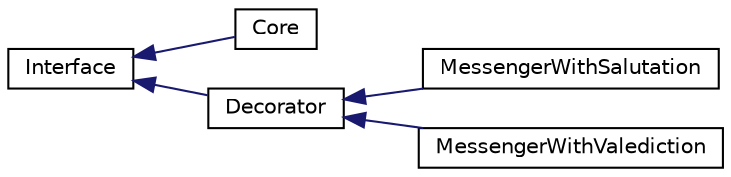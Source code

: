 digraph "Graphical Class Hierarchy"
{
  edge [fontname="Helvetica",fontsize="10",labelfontname="Helvetica",labelfontsize="10"];
  node [fontname="Helvetica",fontsize="10",shape=record];
  rankdir="LR";
  Node1 [label="Interface",height=0.2,width=0.4,color="black", fillcolor="white", style="filled",URL="$classInterface.html"];
  Node1 -> Node2 [dir="back",color="midnightblue",fontsize="10",style="solid",fontname="Helvetica"];
  Node2 [label="Core",height=0.2,width=0.4,color="black", fillcolor="white", style="filled",URL="$classCore.html"];
  Node1 -> Node3 [dir="back",color="midnightblue",fontsize="10",style="solid",fontname="Helvetica"];
  Node3 [label="Decorator",height=0.2,width=0.4,color="black", fillcolor="white", style="filled",URL="$classDecorator.html"];
  Node3 -> Node4 [dir="back",color="midnightblue",fontsize="10",style="solid",fontname="Helvetica"];
  Node4 [label="MessengerWithSalutation",height=0.2,width=0.4,color="black", fillcolor="white", style="filled",URL="$classMessengerWithSalutation.html"];
  Node3 -> Node5 [dir="back",color="midnightblue",fontsize="10",style="solid",fontname="Helvetica"];
  Node5 [label="MessengerWithValediction",height=0.2,width=0.4,color="black", fillcolor="white", style="filled",URL="$classMessengerWithValediction.html"];
}
